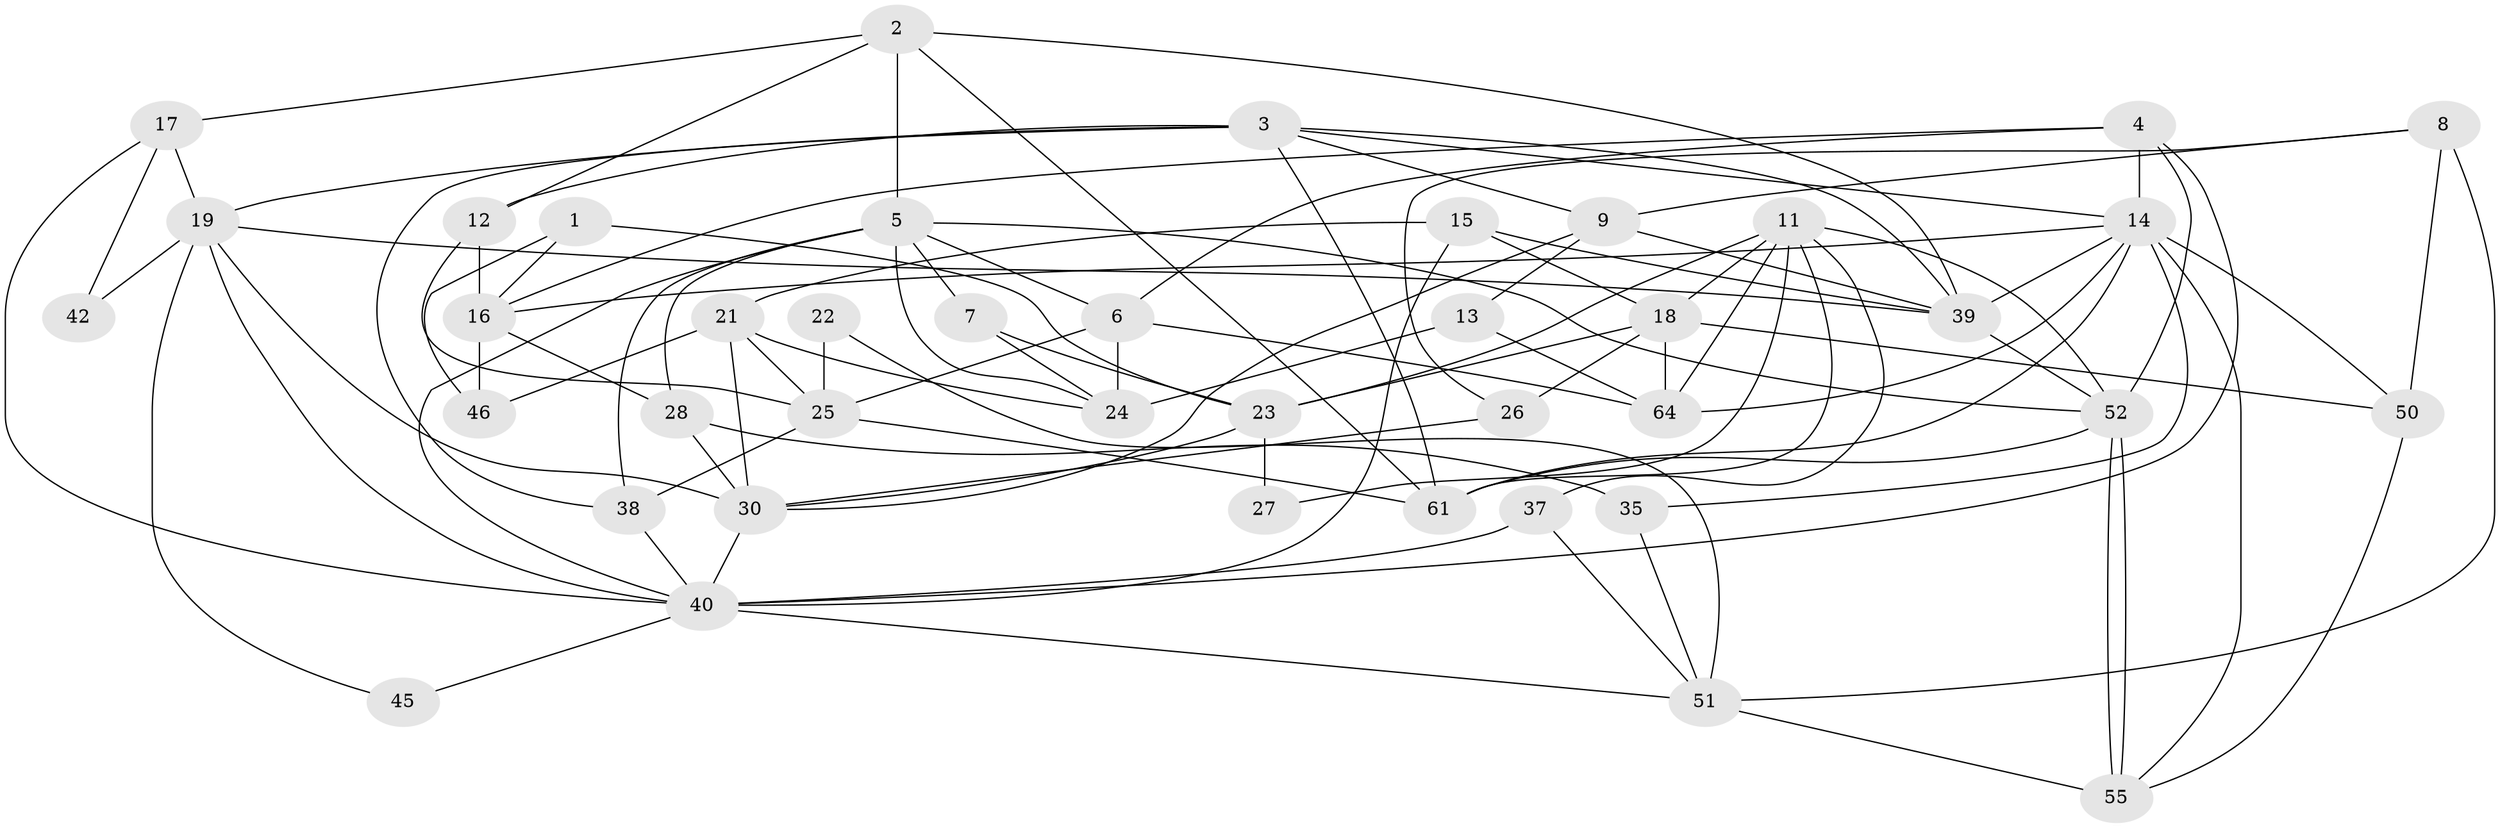 // original degree distribution, {2: 0.1044776119402985, 4: 0.417910447761194, 3: 0.22388059701492538, 6: 0.05970149253731343, 5: 0.14925373134328357, 8: 0.029850746268656716, 7: 0.014925373134328358}
// Generated by graph-tools (version 1.1) at 2025/11/02/27/25 16:11:19]
// undirected, 41 vertices, 101 edges
graph export_dot {
graph [start="1"]
  node [color=gray90,style=filled];
  1 [super="+33"];
  2 [super="+10"];
  3 [super="+62"];
  4 [super="+56"];
  5 [super="+20"];
  6 [super="+63"];
  7;
  8 [super="+54"];
  9 [super="+34"];
  11 [super="+36"];
  12;
  13 [super="+32"];
  14 [super="+53"];
  15;
  16 [super="+31"];
  17;
  18 [super="+43"];
  19 [super="+29"];
  21 [super="+60"];
  22;
  23 [super="+48"];
  24 [super="+58"];
  25 [super="+44"];
  26;
  27;
  28;
  30 [super="+49"];
  35 [super="+47"];
  37;
  38;
  39 [super="+57"];
  40 [super="+41"];
  42;
  45;
  46;
  50;
  51 [super="+59"];
  52 [super="+66"];
  55 [super="+67"];
  61 [super="+65"];
  64;
  1 -- 23;
  1 -- 16;
  1 -- 46;
  2 -- 12;
  2 -- 39;
  2 -- 17;
  2 -- 5;
  2 -- 61;
  3 -- 14;
  3 -- 12;
  3 -- 38;
  3 -- 39;
  3 -- 61;
  3 -- 9;
  3 -- 19;
  4 -- 14;
  4 -- 40;
  4 -- 16;
  4 -- 6;
  4 -- 52;
  5 -- 24;
  5 -- 28;
  5 -- 52;
  5 -- 6;
  5 -- 40;
  5 -- 38;
  5 -- 7;
  6 -- 25;
  6 -- 24;
  6 -- 64;
  7 -- 24;
  7 -- 23;
  8 -- 26;
  8 -- 51 [weight=2];
  8 -- 9;
  8 -- 50;
  9 -- 39 [weight=2];
  9 -- 30;
  9 -- 13;
  11 -- 23;
  11 -- 27;
  11 -- 52;
  11 -- 64;
  11 -- 37;
  11 -- 18;
  11 -- 61;
  12 -- 16;
  12 -- 25;
  13 -- 64;
  13 -- 24;
  14 -- 64;
  14 -- 50;
  14 -- 61 [weight=2];
  14 -- 39;
  14 -- 16;
  14 -- 55;
  14 -- 35;
  15 -- 39;
  15 -- 18;
  15 -- 40;
  15 -- 21;
  16 -- 46;
  16 -- 28;
  17 -- 42;
  17 -- 40;
  17 -- 19;
  18 -- 50;
  18 -- 64;
  18 -- 26;
  18 -- 23 [weight=2];
  19 -- 40;
  19 -- 30;
  19 -- 42;
  19 -- 45;
  19 -- 39;
  21 -- 46;
  21 -- 30;
  21 -- 25;
  21 -- 24;
  22 -- 25;
  22 -- 51;
  23 -- 27;
  23 -- 30;
  25 -- 38;
  25 -- 61;
  26 -- 30;
  28 -- 30;
  28 -- 35;
  30 -- 40;
  35 -- 51;
  37 -- 40;
  37 -- 51;
  38 -- 40;
  39 -- 52;
  40 -- 45;
  40 -- 51;
  50 -- 55;
  51 -- 55;
  52 -- 55 [weight=2];
  52 -- 55;
  52 -- 61;
}
